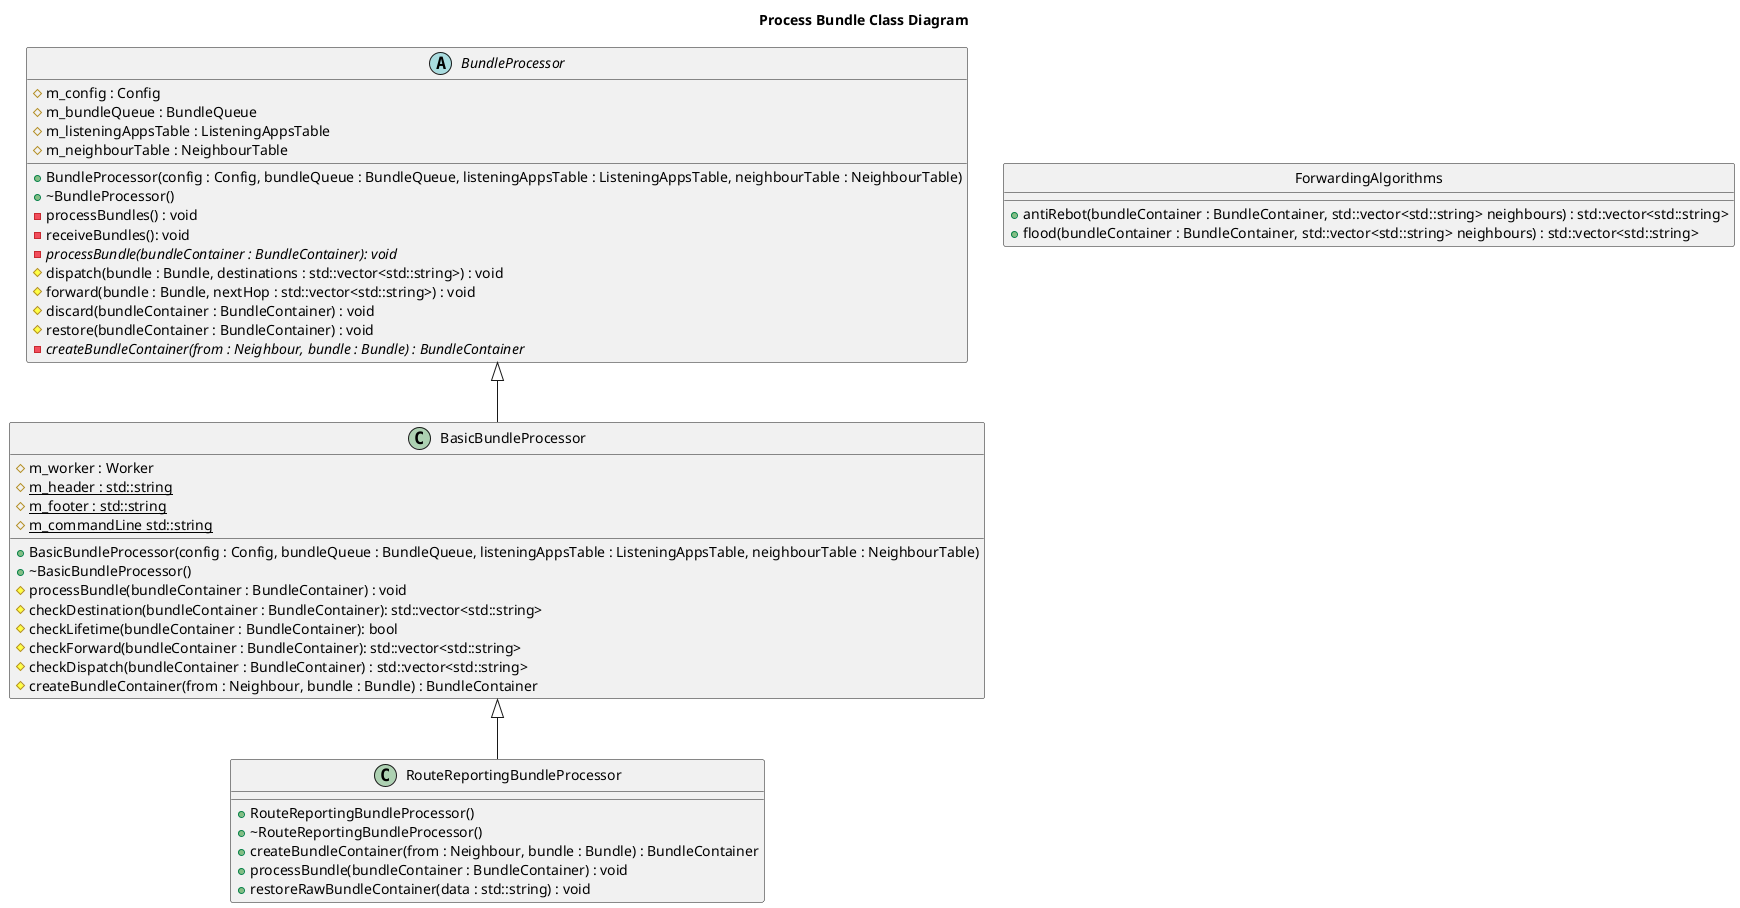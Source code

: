 @startuml

title Process Bundle Class Diagram

abstract class BundleProcessor {
	#m_config : Config
	#m_bundleQueue : BundleQueue
	#m_listeningAppsTable : ListeningAppsTable
	#m_neighbourTable : NeighbourTable
	+BundleProcessor(config : Config, bundleQueue : BundleQueue, listeningAppsTable : ListeningAppsTable, neighbourTable : NeighbourTable)
	+~BundleProcessor()
	-processBundles() : void
	-receiveBundles(): void
	-{abstract}processBundle(bundleContainer : BundleContainer): void
	#dispatch(bundle : Bundle, destinations : std::vector<std::string>) : void
	#forward(bundle : Bundle, nextHop : std::vector<std::string>) : void
	#discard(bundleContainer : BundleContainer) : void
	#restore(bundleContainer : BundleContainer) : void
	-{abstract}createBundleContainer(from : Neighbour, bundle : Bundle) : BundleContainer	
}

class BasicBundleProcessor {
	#m_worker : Worker
	# {static} m_header : std::string
	# {static} m_footer : std::string
	# {static} m_commandLine std::string
	+BasicBundleProcessor(config : Config, bundleQueue : BundleQueue, listeningAppsTable : ListeningAppsTable, neighbourTable : NeighbourTable)
	+~BasicBundleProcessor()
	#processBundle(bundleContainer : BundleContainer) : void
	#checkDestination(bundleContainer : BundleContainer): std::vector<std::string>
	#checkLifetime(bundleContainer : BundleContainer): bool
	#checkForward(bundleContainer : BundleContainer): std::vector<std::string>
	#checkDispatch(bundleContainer : BundleContainer) : std::vector<std::string>
	#createBundleContainer(from : Neighbour, bundle : Bundle) : BundleContainer
}

class RouteReportingBundleProcessor {
	+RouteReportingBundleProcessor()
	+~RouteReportingBundleProcessor()
	+createBundleContainer(from : Neighbour, bundle : Bundle) : BundleContainer
	+processBundle(bundleContainer : BundleContainer) : void
	+restoreRawBundleContainer(data : std::string) : void
	
}

class ForwardingAlgorithms {
	+antiRebot(bundleContainer : BundleContainer, std::vector<std::string> neighbours) : std::vector<std::string>
	+flood(bundleContainer : BundleContainer, std::vector<std::string> neighbours) : std::vector<std::string> 
}
hide ForwardingAlgorithms circle

BundleProcessor <|-- BasicBundleProcessor
BasicBundleProcessor <|-- RouteReportingBundleProcessor

@enduml